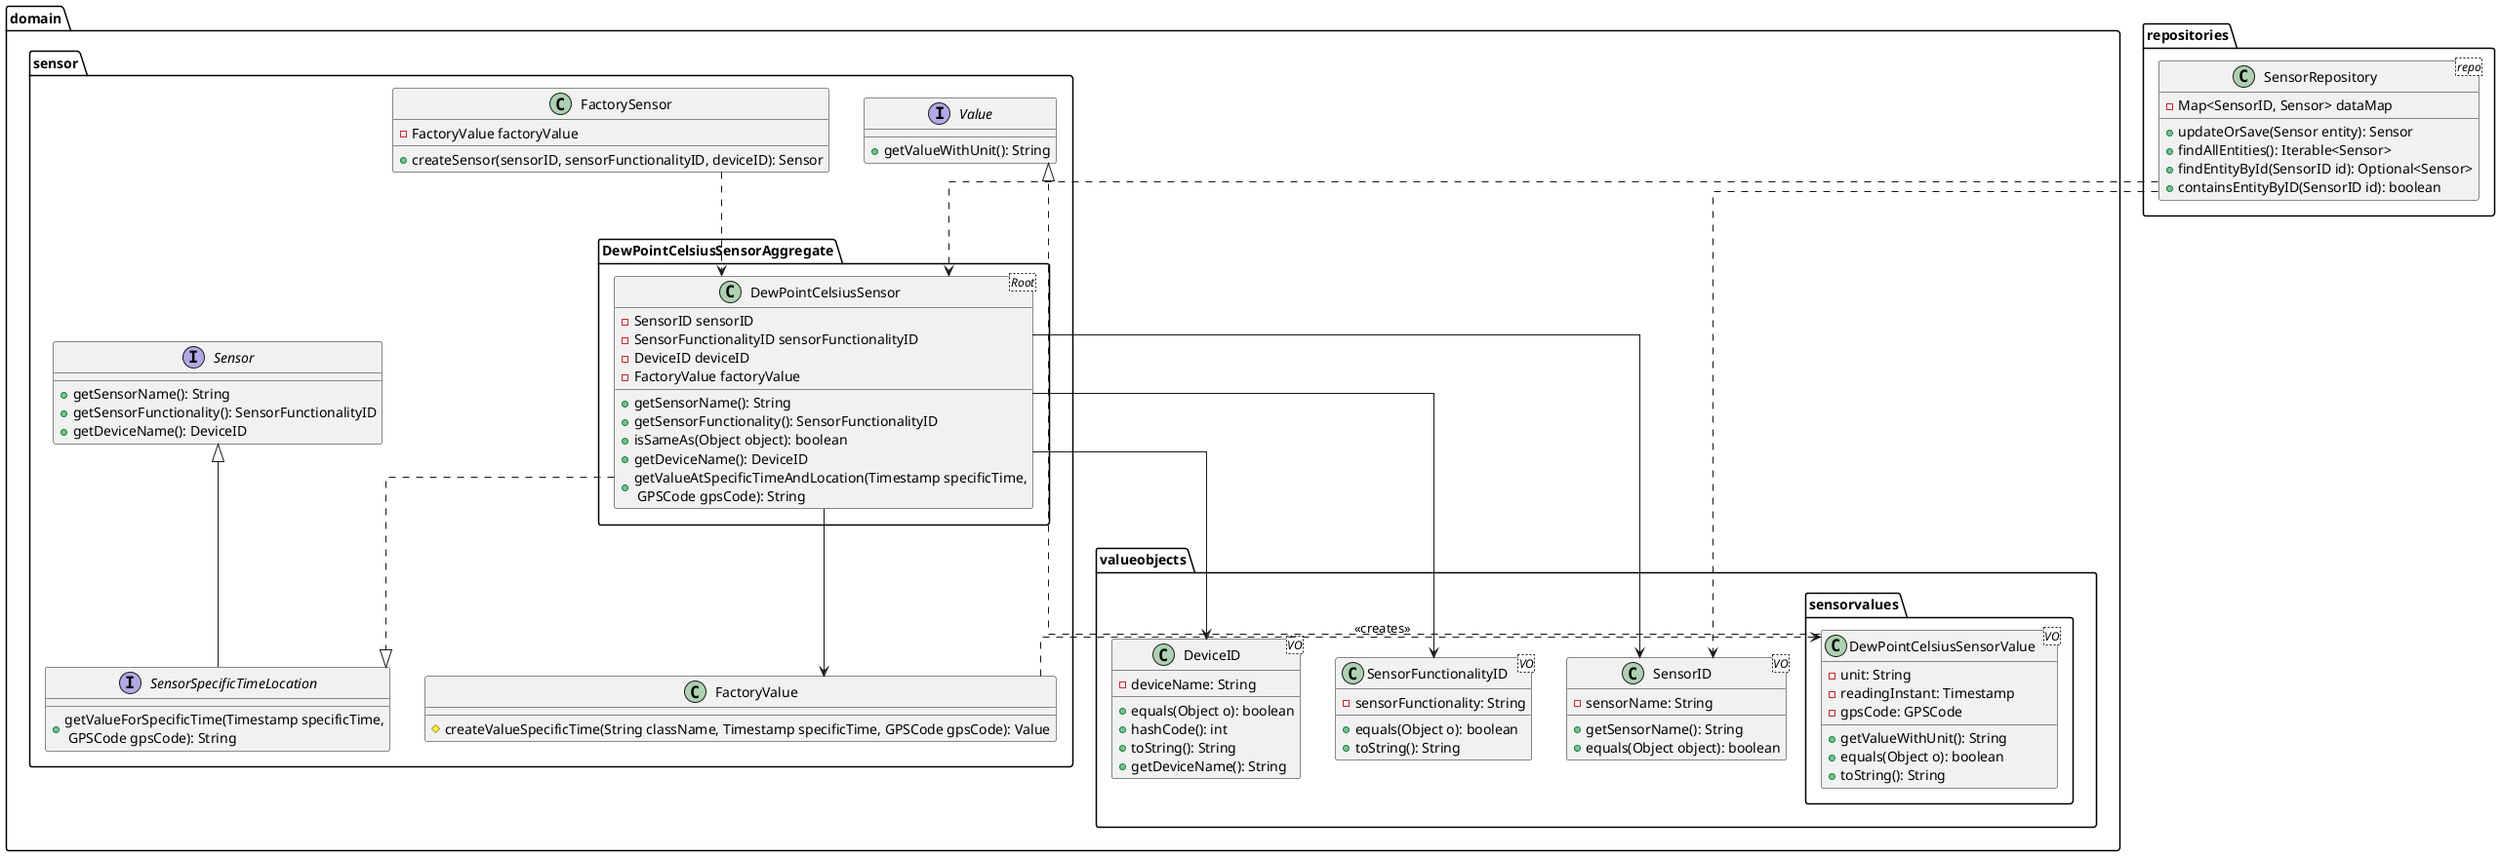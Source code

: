 @startuml
skinparam linetype ortho
package repositories {
}

package domain {
    package sensor {
        class FactorySensor {
            - FactoryValue factoryValue
            + createSensor(sensorID, sensorFunctionalityID, deviceID): Sensor
        }
        interface Sensor {
            + getSensorName(): String
            + getSensorFunctionality(): SensorFunctionalityID
            + getDeviceName(): DeviceID
        }
        interface Value {
            + getValueWithUnit(): String
        }
        interface SensorSpecificTimeLocation extends Sensor {
            + getValueForSpecificTime(Timestamp specificTime,\n GPSCode gpsCode): String
        }
        package DewPointCelsiusSensorAggregate {
            class DewPointCelsiusSensor <Root> {
                - SensorID sensorID
                - SensorFunctionalityID sensorFunctionalityID
                - DeviceID deviceID
                - FactoryValue factoryValue
                + getSensorName(): String
                + getSensorFunctionality(): SensorFunctionalityID
                + isSameAs(Object object): boolean
                + getDeviceName(): DeviceID
                + getValueAtSpecificTimeAndLocation(Timestamp specificTime,\n GPSCode gpsCode): String
            }
            DewPointCelsiusSensor ..|> SensorSpecificTimeLocation
        }
        FactorySensor ..> DewPointCelsiusSensor
        class FactoryValue {
            # createValueSpecificTime(String className, Timestamp specificTime, GPSCode gpsCode): Value
        }
        DewPointCelsiusSensor --> FactoryValue
    }
    package valueobjects {
        class SensorID <VO> {
            - sensorName: String
            + getSensorName(): String
            + equals(Object object): boolean
        }
        DewPointCelsiusSensor --> SensorID
        class SensorFunctionalityID <VO> {
            - sensorFunctionality: String
            + equals(Object o): boolean
            + toString(): String
        }
        DewPointCelsiusSensor --> SensorFunctionalityID
        class DeviceID <VO> {
            - deviceName: String
            + equals(Object o): boolean
            + hashCode(): int
            + toString(): String
            + getDeviceName(): String
        }
        DewPointCelsiusSensor --> DeviceID
        package sensorvalues {
            class DewPointCelsiusSensorValue <VO> {
                - unit: String
                - readingInstant: Timestamp
                - gpsCode: GPSCode
                + getValueWithUnit(): String
                + equals(Object o): boolean
                + toString(): String
            }
            FactoryValue ..> DewPointCelsiusSensorValue: <<creates>>
            DewPointCelsiusSensorValue ..|> Value
        }
    }
}


package repositories {
    class SensorRepository <repo> {
        - Map<SensorID, Sensor> dataMap
        + updateOrSave(Sensor entity): Sensor
        + findAllEntities(): Iterable<Sensor>
        + findEntityById(SensorID id): Optional<Sensor>
        + containsEntityByID(SensorID id): boolean
    }
    SensorRepository ..> SensorID
    SensorRepository ..> DewPointCelsiusSensor
}

@enduml